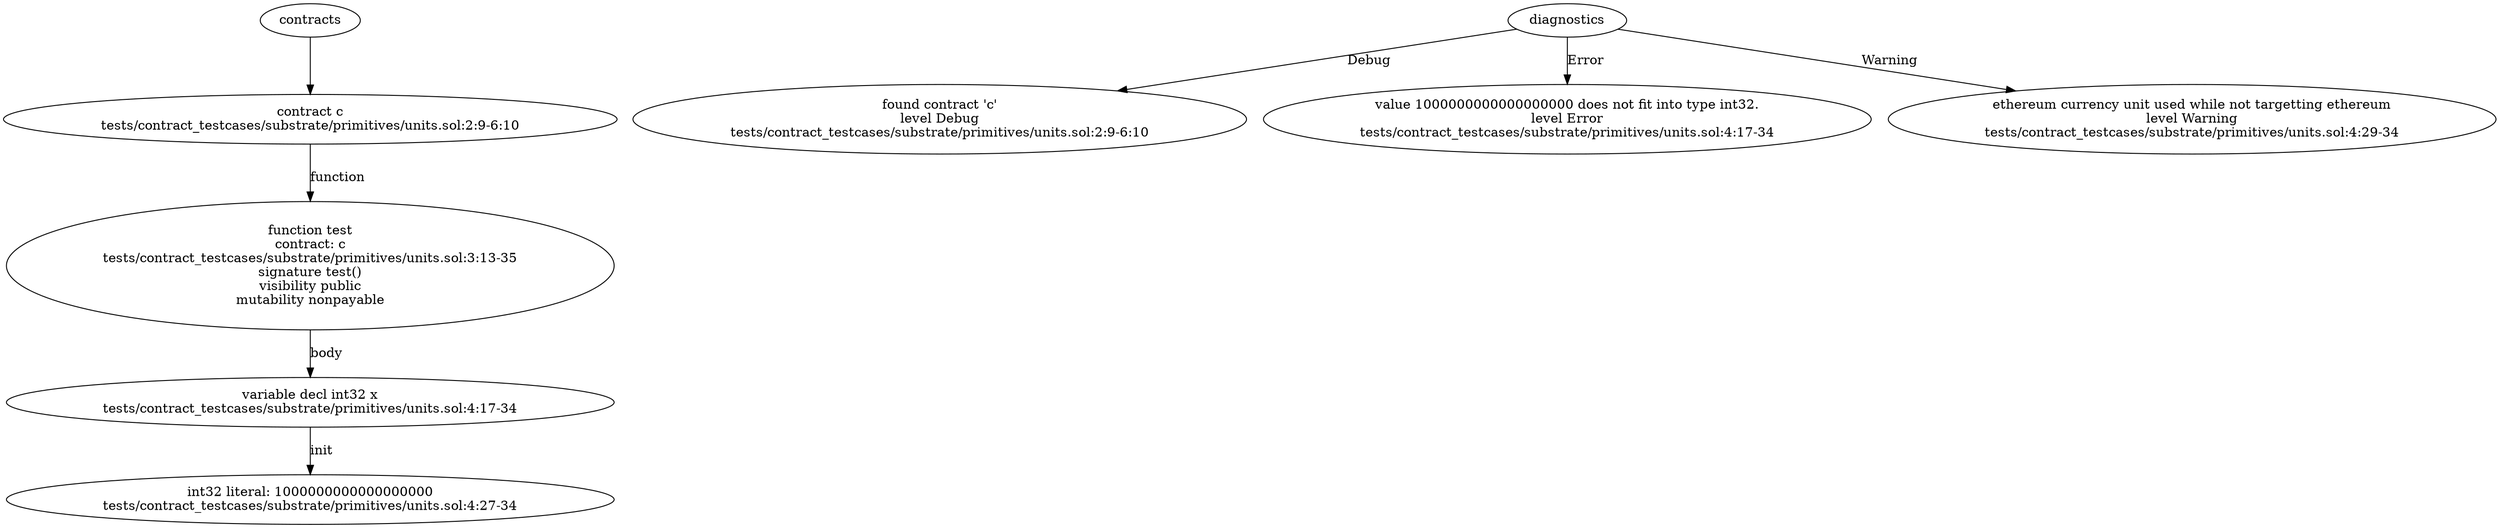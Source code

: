 strict digraph "tests/contract_testcases/substrate/primitives/units.sol" {
	contract [label="contract c\ntests/contract_testcases/substrate/primitives/units.sol:2:9-6:10"]
	test [label="function test\ncontract: c\ntests/contract_testcases/substrate/primitives/units.sol:3:13-35\nsignature test()\nvisibility public\nmutability nonpayable"]
	var_decl [label="variable decl int32 x\ntests/contract_testcases/substrate/primitives/units.sol:4:17-34"]
	number_literal [label="int32 literal: 1000000000000000000\ntests/contract_testcases/substrate/primitives/units.sol:4:27-34"]
	diagnostic [label="found contract 'c'\nlevel Debug\ntests/contract_testcases/substrate/primitives/units.sol:2:9-6:10"]
	diagnostic_7 [label="value 1000000000000000000 does not fit into type int32.\nlevel Error\ntests/contract_testcases/substrate/primitives/units.sol:4:17-34"]
	diagnostic_8 [label="ethereum currency unit used while not targetting ethereum\nlevel Warning\ntests/contract_testcases/substrate/primitives/units.sol:4:29-34"]
	contracts -> contract
	contract -> test [label="function"]
	test -> var_decl [label="body"]
	var_decl -> number_literal [label="init"]
	diagnostics -> diagnostic [label="Debug"]
	diagnostics -> diagnostic_7 [label="Error"]
	diagnostics -> diagnostic_8 [label="Warning"]
}

